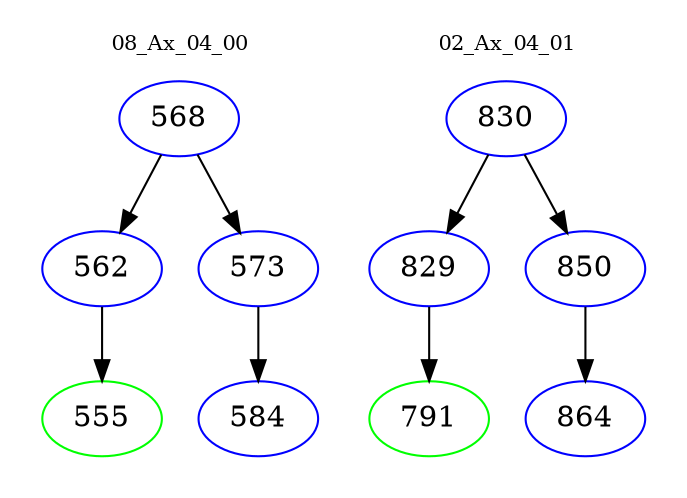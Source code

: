 digraph{
subgraph cluster_0 {
color = white
label = "08_Ax_04_00";
fontsize=10;
T0_568 [label="568", color="blue"]
T0_568 -> T0_562 [color="black"]
T0_562 [label="562", color="blue"]
T0_562 -> T0_555 [color="black"]
T0_555 [label="555", color="green"]
T0_568 -> T0_573 [color="black"]
T0_573 [label="573", color="blue"]
T0_573 -> T0_584 [color="black"]
T0_584 [label="584", color="blue"]
}
subgraph cluster_1 {
color = white
label = "02_Ax_04_01";
fontsize=10;
T1_830 [label="830", color="blue"]
T1_830 -> T1_829 [color="black"]
T1_829 [label="829", color="blue"]
T1_829 -> T1_791 [color="black"]
T1_791 [label="791", color="green"]
T1_830 -> T1_850 [color="black"]
T1_850 [label="850", color="blue"]
T1_850 -> T1_864 [color="black"]
T1_864 [label="864", color="blue"]
}
}
